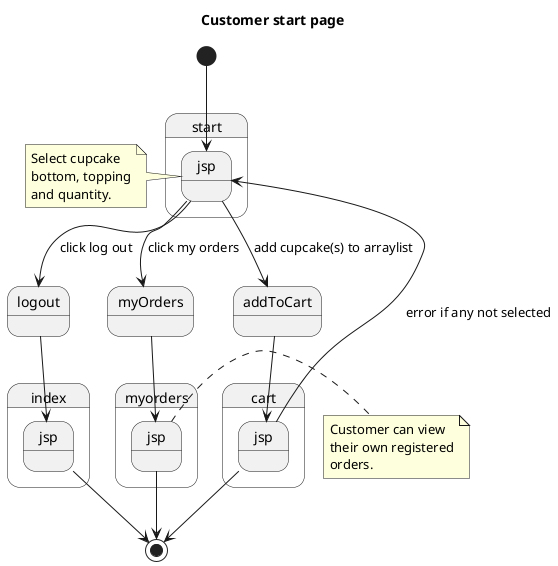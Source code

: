 @startuml
Title Customer start page
state start.jsp
state myorders.jsp
state cart.jsp
state index.jsp
state logout
state myOrders
state addToCart

note left of start.jsp
Select cupcake
bottom, topping
and quantity.
end note

note right of myorders.jsp
Customer can view
their own registered
orders.
end note

[*] --> start.jsp
start.jsp --> addToCart : add cupcake(s) to arraylist
addToCart --> cart.jsp
cart.jsp --> start.jsp : error if any not selected
start.jsp --> myOrders : click my orders
myOrders --> myorders.jsp
start.jsp --> logout : click log out
logout --> index.jsp
cart.jsp --> [*]
myorders.jsp --> [*]
index.jsp --> [*]
@enduml